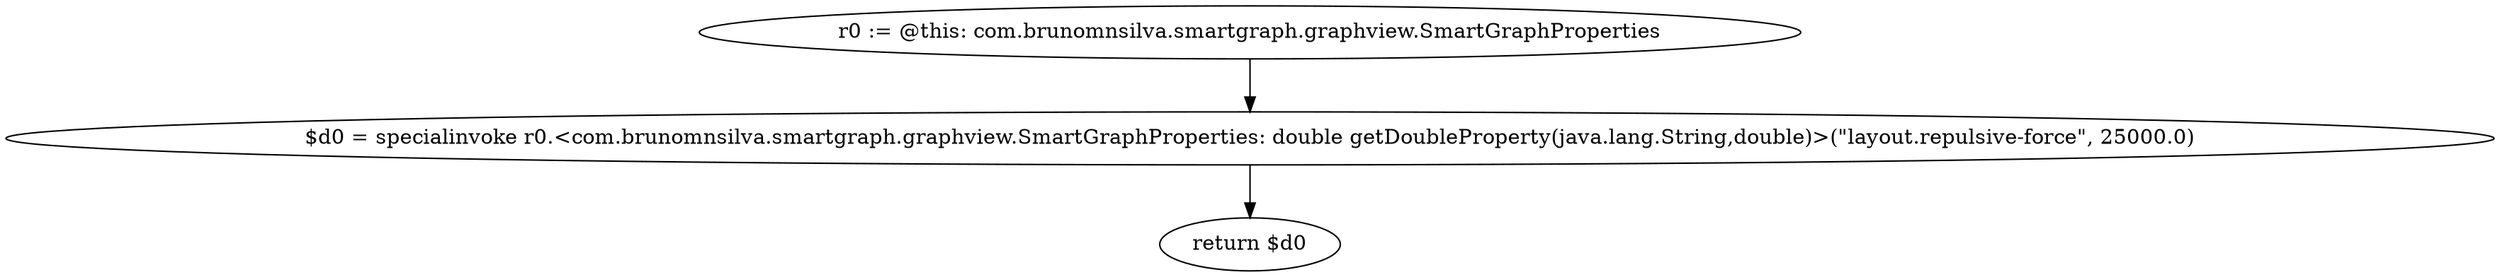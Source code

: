 digraph "unitGraph" {
    "r0 := @this: com.brunomnsilva.smartgraph.graphview.SmartGraphProperties"
    "$d0 = specialinvoke r0.<com.brunomnsilva.smartgraph.graphview.SmartGraphProperties: double getDoubleProperty(java.lang.String,double)>(\"layout.repulsive-force\", 25000.0)"
    "return $d0"
    "r0 := @this: com.brunomnsilva.smartgraph.graphview.SmartGraphProperties"->"$d0 = specialinvoke r0.<com.brunomnsilva.smartgraph.graphview.SmartGraphProperties: double getDoubleProperty(java.lang.String,double)>(\"layout.repulsive-force\", 25000.0)";
    "$d0 = specialinvoke r0.<com.brunomnsilva.smartgraph.graphview.SmartGraphProperties: double getDoubleProperty(java.lang.String,double)>(\"layout.repulsive-force\", 25000.0)"->"return $d0";
}
